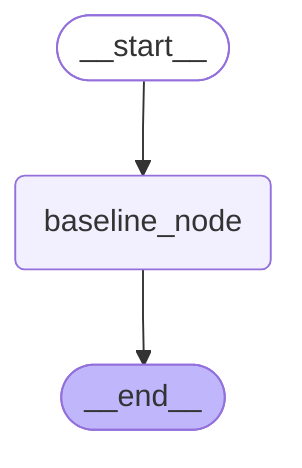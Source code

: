 ---
config:
  flowchart:
    curve: linear
---
graph TD;
	__start__([<p>__start__</p>]):::first
	baseline_node(baseline_node)
	__end__([<p>__end__</p>]):::last
	__start__ --> baseline_node;
	baseline_node --> __end__;
	classDef default fill:#f2f0ff,line-height:1.2
	classDef first fill-opacity:0
	classDef last fill:#bfb6fc